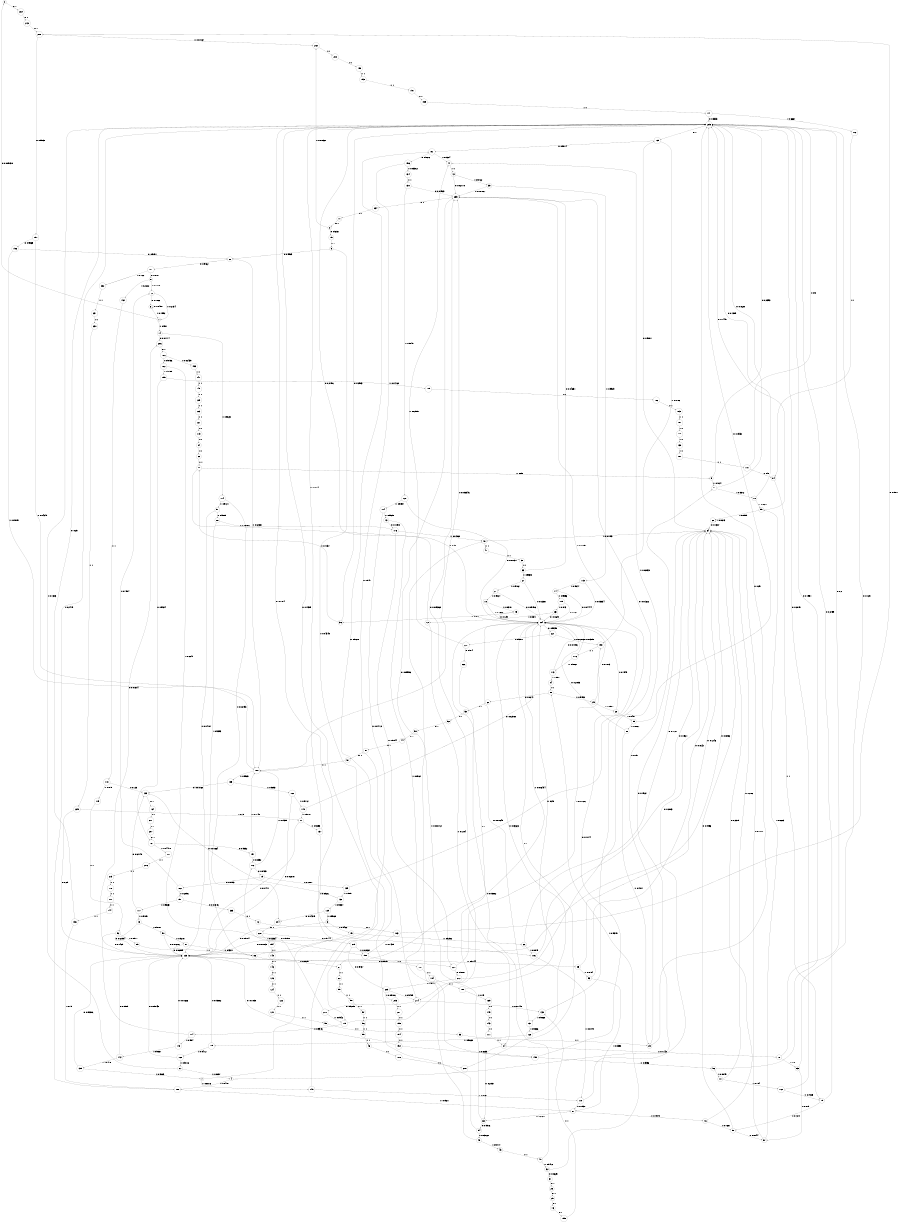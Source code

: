 digraph "ch4_random_source_L17" {
size = "6,8.5";
ratio = "fill";
node [shape = circle];
node [fontsize = 24];
edge [fontsize = 24];
0 -> 222 [label = "0: 1        "];
1 -> 0 [label = "0: 0.009038  "];
1 -> 14 [label = "1: 0.991    "];
2 -> 15 [label = "0: 0.9231   "];
2 -> 202 [label = "1: 0.07692  "];
3 -> 225 [label = "0: 0.05784  "];
3 -> 75 [label = "1: 0.9422   "];
4 -> 64 [label = "0: 0.1522   "];
4 -> 100 [label = "1: 0.8478   "];
5 -> 20 [label = "0: 0.9565   "];
5 -> 175 [label = "1: 0.04348  "];
6 -> 6 [label = "0: 0.8408   "];
6 -> 1 [label = "1: 0.1592   "];
7 -> 205 [label = "0: 0.1184   "];
7 -> 140 [label = "1: 0.8816   "];
8 -> 22 [label = "0: 0.7778   "];
8 -> 152 [label = "1: 0.2222   "];
9 -> 205 [label = "0: 0.2353   "];
9 -> 71 [label = "1: 0.7647   "];
10 -> 64 [label = "0: 0.206    "];
10 -> 102 [label = "1: 0.794    "];
11 -> 2 [label = "0: 1        "];
12 -> 163 [label = "0: 1        "];
13 -> 225 [label = "0: 0.02994  "];
13 -> 90 [label = "1: 0.9701   "];
14 -> 206 [label = "0: 0.01774  "];
14 -> 114 [label = "1: 0.9823   "];
15 -> 5 [label = "0: 1        "];
16 -> 195 [label = "0: 1        "];
17 -> 225 [label = "0: 0.07471  "];
17 -> 137 [label = "1: 0.9253   "];
18 -> 224 [label = "0: 0.1622   "];
18 -> 45 [label = "1: 0.8378   "];
19 -> 160 [label = "0: 0.8193   "];
19 -> 135 [label = "1: 0.1807   "];
20 -> 171 [label = "0: 0.9762   "];
20 -> 188 [label = "1: 0.02381  "];
21 -> 224 [label = "0: 0.09756  "];
21 -> 18 [label = "1: 0.9024   "];
22 -> 6 [label = "0: 0.7866   "];
22 -> 1 [label = "1: 0.2134   "];
23 -> 205 [label = "0: 0.25     "];
23 -> 71 [label = "1: 0.75     "];
24 -> 63 [label = "0: 0.2857   "];
24 -> 78 [label = "1: 0.7143   "];
25 -> 16 [label = "0: 1        "];
26 -> 25 [label = "0: 1        "];
27 -> 224 [label = "0: 0.02381  "];
27 -> 21 [label = "1: 0.9762   "];
28 -> 224 [label = "0: 0.1549   "];
28 -> 35 [label = "1: 0.8451   "];
29 -> 224 [label = "0: 0.1013   "];
29 -> 28 [label = "1: 0.8987   "];
30 -> 62 [label = "0: 0.0241   "];
30 -> 29 [label = "1: 0.9759   "];
31 -> 26 [label = "0: 1        "];
32 -> 31 [label = "0: 0.0625   "];
32 -> 30 [label = "1: 0.9375   "];
33 -> 235 [label = "0: 0.04651  "];
33 -> 27 [label = "1: 0.9535   "];
34 -> 30 [label = "1: 1        "];
35 -> 205 [label = "0: 0.1933   "];
35 -> 80 [label = "1: 0.8067   "];
36 -> 205 [label = "0: 0.2963   "];
36 -> 77 [label = "1: 0.7037   "];
37 -> 51 [label = "0: 1        "];
38 -> 33 [label = "1: 1        "];
39 -> 235 [label = "0: 0.007067  "];
39 -> 103 [label = "1: 0.9929   "];
40 -> 224 [label = "0: 0.05882  "];
40 -> 32 [label = "1: 0.9412   "];
41 -> 38 [label = "1: 1        "];
42 -> 235 [label = "0: 0.02778  "];
42 -> 39 [label = "1: 0.9722   "];
43 -> 40 [label = "1: 1        "];
44 -> 37 [label = "0: 1        "];
45 -> 224 [label = "0: 0.129    "];
45 -> 36 [label = "1: 0.871    "];
46 -> 108 [label = "1: 1        "];
47 -> 42 [label = "1: 1        "];
48 -> 41 [label = "1: 1        "];
49 -> 235 [label = "0: 0.05556  "];
49 -> 43 [label = "1: 0.9444   "];
50 -> 44 [label = "0: 1        "];
51 -> 188 [label = "1: 1        "];
52 -> 50 [label = "0: 1        "];
53 -> 52 [label = "0: 1        "];
54 -> 161 [label = "0: 0.9618   "];
54 -> 49 [label = "1: 0.03822  "];
55 -> 46 [label = "1: 1        "];
56 -> 55 [label = "1: 1        "];
57 -> 56 [label = "1: 1        "];
58 -> 57 [label = "1: 1        "];
59 -> 58 [label = "1: 1        "];
60 -> 59 [label = "1: 1        "];
61 -> 60 [label = "1: 1        "];
62 -> 53 [label = "0: 1        "];
63 -> 54 [label = "0: 0.9916   "];
63 -> 48 [label = "1: 0.008412  "];
64 -> 165 [label = "0: 0.9881   "];
64 -> 48 [label = "1: 0.01193  "];
65 -> 224 [label = "0: 0.1629   "];
65 -> 72 [label = "1: 0.8371   "];
66 -> 64 [label = "0: 0.1121   "];
66 -> 106 [label = "1: 0.8879   "];
67 -> 205 [label = "0: 0.1303   "];
67 -> 4 [label = "1: 0.8697   "];
68 -> 64 [label = "0: 0.1387   "];
68 -> 68 [label = "1: 0.8613   "];
69 -> 205 [label = "0: 0.125    "];
69 -> 97 [label = "1: 0.875    "];
70 -> 205 [label = "0: 0.1389   "];
70 -> 99 [label = "1: 0.8611   "];
71 -> 205 [label = "0: 0.1628   "];
71 -> 70 [label = "1: 0.8372   "];
72 -> 205 [label = "0: 0.2796   "];
72 -> 24 [label = "1: 0.7204   "];
73 -> 176 [label = "0: 0.1098   "];
73 -> 158 [label = "1: 0.8902   "];
74 -> 224 [label = "0: 0.04444  "];
74 -> 109 [label = "1: 0.9556   "];
75 -> 225 [label = "0: 0.07083  "];
75 -> 66 [label = "1: 0.9292   "];
76 -> 64 [label = "0: 0.2319   "];
76 -> 98 [label = "1: 0.7681   "];
77 -> 224 [label = "0: 0.15     "];
77 -> 9 [label = "1: 0.85     "];
78 -> 205 [label = "0: 0.2      "];
78 -> 69 [label = "1: 0.8      "];
79 -> 205 [label = "0: 0.2759   "];
79 -> 98 [label = "1: 0.7241   "];
80 -> 224 [label = "0: 0.2083   "];
80 -> 23 [label = "1: 0.7917   "];
81 -> 63 [label = "0: 0.2021   "];
81 -> 76 [label = "1: 0.7979   "];
82 -> 77 [label = "1: 1        "];
83 -> 23 [label = "1: 1        "];
84 -> 79 [label = "1: 1        "];
85 -> 64 [label = "0: 0.1246   "];
85 -> 93 [label = "1: 0.8754   "];
86 -> 64 [label = "0: 0.0856   "];
86 -> 85 [label = "1: 0.9144   "];
87 -> 225 [label = "0: 0.06889  "];
87 -> 86 [label = "1: 0.9311   "];
88 -> 176 [label = "0: 0.06066  "];
88 -> 86 [label = "1: 0.9393   "];
89 -> 86 [label = "1: 1        "];
90 -> 225 [label = "0: 0.07216  "];
90 -> 87 [label = "1: 0.9278   "];
91 -> 225 [label = "0: 0.04107  "];
91 -> 88 [label = "1: 0.9589   "];
92 -> 225 [label = "0: 0.1429   "];
92 -> 89 [label = "1: 0.8571   "];
93 -> 64 [label = "0: 0.1642   "];
93 -> 81 [label = "1: 0.8358   "];
94 -> 82 [label = "1: 1        "];
95 -> 83 [label = "1: 1        "];
96 -> 205 [label = "0: 0.1951   "];
96 -> 10 [label = "1: 0.8049   "];
97 -> 64 [label = "0: 0.1777   "];
97 -> 99 [label = "1: 0.8223   "];
98 -> 64 [label = "0: 0.1956   "];
98 -> 97 [label = "1: 0.8044   "];
99 -> 205 [label = "0: 0.1445   "];
99 -> 68 [label = "1: 0.8555   "];
100 -> 205 [label = "0: 0.2479   "];
100 -> 81 [label = "1: 0.7521   "];
101 -> 205 [label = "0: 0.5      "];
101 -> 84 [label = "1: 0.5      "];
102 -> 205 [label = "0: 0.2075   "];
102 -> 79 [label = "1: 0.7925   "];
103 -> 224 [label = "0: 0.03534  "];
103 -> 74 [label = "1: 0.9647   "];
104 -> 225 [label = "0: 0.04712  "];
104 -> 73 [label = "1: 0.9529   "];
105 -> 225 [label = "0: 0.05882  "];
105 -> 168 [label = "1: 0.9412   "];
106 -> 64 [label = "0: 0.1521   "];
106 -> 110 [label = "1: 0.8479   "];
107 -> 101 [label = "1: 1        "];
108 -> 218 [label = "1: 1        "];
109 -> 224 [label = "0: 0.127    "];
109 -> 65 [label = "1: 0.873    "];
110 -> 64 [label = "0: 0.2063   "];
110 -> 81 [label = "1: 0.7937   "];
111 -> 24 [label = "1: 1        "];
112 -> 84 [label = "1: 1        "];
113 -> 224 [label = "0: 0.04196  "];
113 -> 34 [label = "1: 0.958    "];
114 -> 204 [label = "0: 0.02793  "];
114 -> 91 [label = "1: 0.9721   "];
115 -> 92 [label = "1: 1        "];
116 -> 224 [label = "0: 0.01389  "];
116 -> 113 [label = "1: 0.9861   "];
117 -> 223 [label = "0: 0.02148  "];
117 -> 13 [label = "1: 0.9785   "];
118 -> 223 [label = "0: 0.125    "];
118 -> 115 [label = "1: 0.875    "];
119 -> 94 [label = "1: 1        "];
120 -> 95 [label = "1: 1        "];
121 -> 119 [label = "1: 1        "];
122 -> 120 [label = "1: 1        "];
123 -> 121 [label = "1: 1        "];
124 -> 122 [label = "1: 1        "];
125 -> 123 [label = "1: 1        "];
126 -> 124 [label = "1: 1        "];
127 -> 224 [label = "0: 0.01031  "];
127 -> 104 [label = "1: 0.9897   "];
128 -> 224 [label = "0: 0.03322  "];
128 -> 105 [label = "1: 0.9668   "];
129 -> 204 [label = "0: 0.04319  "];
129 -> 3 [label = "1: 0.9568   "];
130 -> 235 [label = "0: 0.01523  "];
130 -> 127 [label = "1: 0.9848   "];
131 -> 224 [label = "0: 0.01645  "];
131 -> 128 [label = "1: 0.9836   "];
132 -> 223 [label = "0: 0.01664  "];
132 -> 129 [label = "1: 0.9834   "];
133 -> 235 [label = "0: 0.01322  "];
133 -> 131 [label = "1: 0.9868   "];
134 -> 130 [label = "1: 1        "];
135 -> 235 [label = "0: 0.01097  "];
135 -> 132 [label = "1: 0.989    "];
136 -> 205 [label = "0: 0.25     "];
136 -> 100 [label = "1: 0.75     "];
137 -> 205 [label = "0: 0.1074   "];
137 -> 106 [label = "1: 0.8926   "];
138 -> 107 [label = "1: 1        "];
139 -> 225 [label = "0: 0.09306  "];
139 -> 7 [label = "1: 0.9069   "];
140 -> 205 [label = "0: 0.1939   "];
140 -> 110 [label = "1: 0.8061   "];
141 -> 205 [label = "0: 0.3333   "];
141 -> 112 [label = "1: 0.6667   "];
142 -> 225 [label = "0: 0.0585   "];
142 -> 139 [label = "1: 0.9415   "];
143 -> 111 [label = "1: 1        "];
144 -> 136 [label = "1: 1        "];
145 -> 125 [label = "1: 1        "];
146 -> 126 [label = "1: 1        "];
147 -> 145 [label = "1: 1        "];
148 -> 146 [label = "1: 1        "];
149 -> 143 [label = "1: 1        "];
150 -> 116 [label = "1: 1        "];
151 -> 233 [label = "0: 0.01346  "];
151 -> 117 [label = "1: 0.9865   "];
152 -> 118 [label = "1: 1        "];
153 -> 147 [label = "1: 1        "];
154 -> 148 [label = "1: 1        "];
155 -> 167 [label = "0: 0.9524   "];
155 -> 189 [label = "1: 0.04762  "];
156 -> 214 [label = "0: 0.947    "];
156 -> 134 [label = "1: 0.05302  "];
157 -> 172 [label = "0: 0.8852   "];
157 -> 188 [label = "1: 0.1148   "];
158 -> 224 [label = "0: 0.1044   "];
158 -> 96 [label = "1: 0.8956   "];
159 -> 141 [label = "1: 1        "];
160 -> 22 [label = "0: 0.7904   "];
160 -> 151 [label = "1: 0.2096   "];
161 -> 156 [label = "0: 0.9676   "];
161 -> 47 [label = "1: 0.0324   "];
162 -> 155 [label = "0: 0.9759   "];
162 -> 190 [label = "1: 0.0241   "];
163 -> 208 [label = "0: 0.8571   "];
163 -> 190 [label = "1: 0.1429   "];
164 -> 211 [label = "0: 1        "];
165 -> 161 [label = "0: 0.9814   "];
165 -> 150 [label = "1: 0.0186   "];
166 -> 162 [label = "0: 0.9756   "];
166 -> 153 [label = "1: 0.02439  "];
167 -> 157 [label = "0: 0.9552   "];
167 -> 217 [label = "1: 0.04478  "];
168 -> 225 [label = "0: 0.09843  "];
168 -> 67 [label = "1: 0.9016   "];
169 -> 149 [label = "1: 1        "];
170 -> 138 [label = "1: 1        "];
171 -> 8 [label = "0: 0.878    "];
171 -> 232 [label = "1: 0.122    "];
172 -> 19 [label = "0: 0.8465   "];
172 -> 188 [label = "1: 0.1535   "];
173 -> 225 [label = "0: 0.01626  "];
173 -> 142 [label = "1: 0.9837   "];
174 -> 206 [label = "0: 0.01604  "];
174 -> 173 [label = "1: 0.984    "];
175 -> 235 [label = "0: 0.005362  "];
175 -> 174 [label = "1: 0.9946   "];
176 -> 220 [label = "0: 0.9844   "];
176 -> 48 [label = "1: 0.01562  "];
177 -> 144 [label = "1: 1        "];
178 -> 177 [label = "1: 1        "];
179 -> 224 [label = "0: 0.02988  "];
179 -> 17 [label = "1: 0.9701   "];
180 -> 224 [label = "0: 0.25     "];
180 -> 169 [label = "1: 0.75     "];
181 -> 170 [label = "1: 1        "];
182 -> 225 [label = "0: 0.02878  "];
182 -> 179 [label = "1: 0.9712   "];
183 -> 181 [label = "1: 1        "];
184 -> 180 [label = "1: 1        "];
185 -> 223 [label = "0: 0.01068  "];
185 -> 182 [label = "1: 0.9893   "];
186 -> 183 [label = "1: 1        "];
187 -> 184 [label = "1: 1        "];
188 -> 235 [label = "0: 0.003546  "];
188 -> 185 [label = "1: 0.9965   "];
189 -> 186 [label = "1: 1        "];
190 -> 187 [label = "1: 1        "];
191 -> 159 [label = "1: 1        "];
192 -> 225 [label = "0: 0.1765   "];
192 -> 158 [label = "1: 0.8235   "];
193 -> 191 [label = "1: 1        "];
194 -> 192 [label = "1: 1        "];
195 -> 133 [label = "1: 1        "];
196 -> 20 [label = "0: 0.9091   "];
196 -> 188 [label = "1: 0.09091  "];
197 -> 196 [label = "0: 0.9565   "];
197 -> 188 [label = "1: 0.04348  "];
198 -> 193 [label = "1: 1        "];
199 -> 194 [label = "1: 1        "];
200 -> 198 [label = "1: 1        "];
201 -> 199 [label = "1: 1        "];
202 -> 200 [label = "1: 1        "];
203 -> 201 [label = "1: 1        "];
204 -> 228 [label = "0: 1        "];
205 -> 165 [label = "0: 1        "];
206 -> 166 [label = "0: 1        "];
207 -> 167 [label = "0: 1        "];
208 -> 197 [label = "0: 0.9583   "];
208 -> 202 [label = "1: 0.04167  "];
209 -> 214 [label = "0: 0.9489   "];
209 -> 203 [label = "1: 0.05106  "];
210 -> 172 [label = "0: 0.9058   "];
210 -> 175 [label = "1: 0.0942   "];
211 -> 207 [label = "0: 1        "];
212 -> 209 [label = "0: 0.9717   "];
212 -> 47 [label = "1: 0.02833  "];
213 -> 208 [label = "0: 1        "];
214 -> 210 [label = "0: 0.9285   "];
214 -> 133 [label = "1: 0.07148  "];
215 -> 178 [label = "1: 1        "];
216 -> 215 [label = "1: 1        "];
217 -> 216 [label = "1: 1        "];
218 -> 224 [label = "0: 1        "];
219 -> 209 [label = "0: 0.9737   "];
219 -> 190 [label = "1: 0.02632  "];
220 -> 212 [label = "0: 0.9887   "];
220 -> 150 [label = "1: 0.01126  "];
221 -> 227 [label = "0: 0.9871   "];
221 -> 150 [label = "1: 0.01286  "];
222 -> 213 [label = "0: 1        "];
223 -> 164 [label = "0: 1        "];
224 -> 221 [label = "0: 0.9935   "];
224 -> 61 [label = "1: 0.006494  "];
225 -> 220 [label = "0: 0.9975   "];
225 -> 61 [label = "1: 0.0025   "];
226 -> 214 [label = "0: 1        "];
227 -> 226 [label = "0: 0.974    "];
227 -> 47 [label = "1: 0.02597  "];
228 -> 219 [label = "0: 0.9744   "];
228 -> 154 [label = "1: 0.02564  "];
229 -> 225 [label = "0: 0.25     "];
229 -> 17 [label = "1: 0.75     "];
230 -> 229 [label = "1: 1        "];
231 -> 230 [label = "1: 1        "];
232 -> 231 [label = "1: 1        "];
233 -> 12 [label = "0: 1        "];
234 -> 11 [label = "0: 1        "];
235 -> 234 [label = "0: 1        "];
}